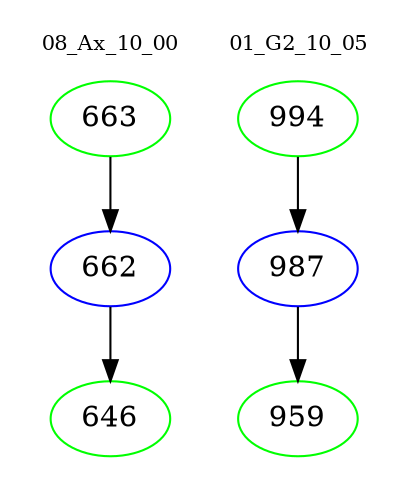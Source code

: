 digraph{
subgraph cluster_0 {
color = white
label = "08_Ax_10_00";
fontsize=10;
T0_663 [label="663", color="green"]
T0_663 -> T0_662 [color="black"]
T0_662 [label="662", color="blue"]
T0_662 -> T0_646 [color="black"]
T0_646 [label="646", color="green"]
}
subgraph cluster_1 {
color = white
label = "01_G2_10_05";
fontsize=10;
T1_994 [label="994", color="green"]
T1_994 -> T1_987 [color="black"]
T1_987 [label="987", color="blue"]
T1_987 -> T1_959 [color="black"]
T1_959 [label="959", color="green"]
}
}
